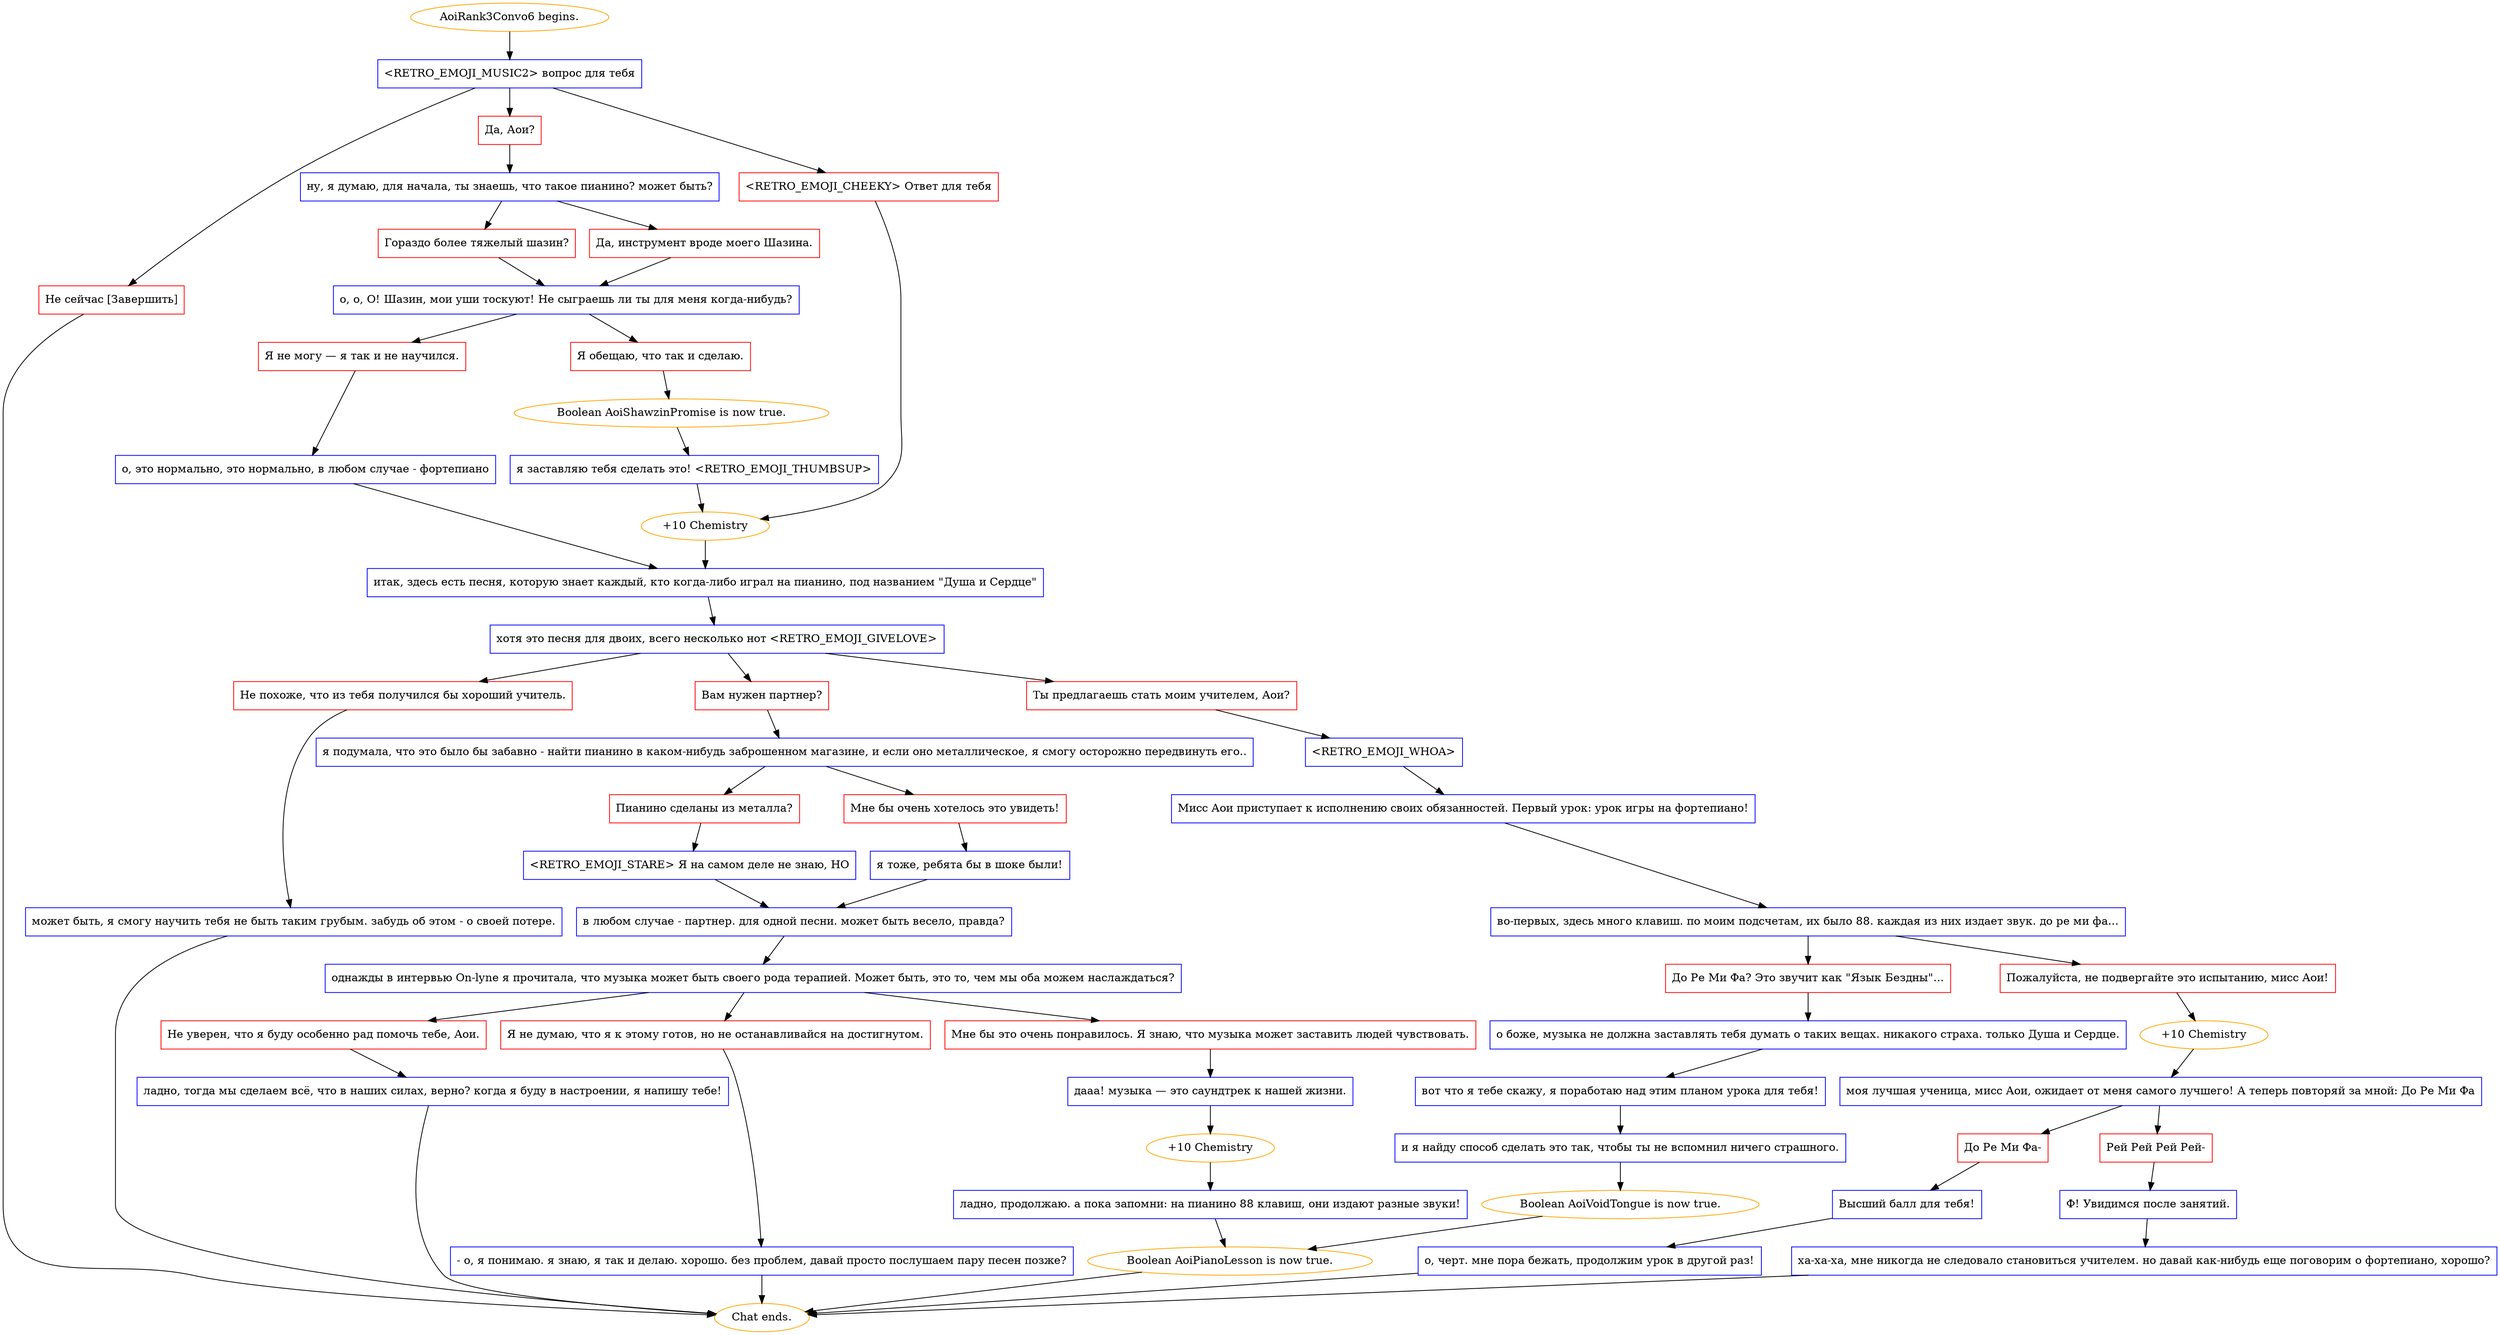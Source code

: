 digraph {
	"AoiRank3Convo6 begins." [color=orange];
		"AoiRank3Convo6 begins." -> j2664288089;
	j2664288089 [label="<RETRO_EMOJI_MUSIC2> вопрос для тебя",shape=box,color=blue];
		j2664288089 -> j1224206681;
		j2664288089 -> j289766130;
		j2664288089 -> j3159944234;
	j1224206681 [label="<RETRO_EMOJI_CHEEKY> Ответ для тебя",shape=box,color=red];
		j1224206681 -> j1836069765;
	j289766130 [label="Да, Аои?",shape=box,color=red];
		j289766130 -> j2435242153;
	j3159944234 [label="Не сейчас [Завершить]",shape=box,color=red];
		j3159944234 -> "Chat ends.";
	j1836069765 [label="+10 Chemistry",color=orange];
		j1836069765 -> j2076109188;
	j2435242153 [label="ну, я думаю, для начала, ты знаешь, что такое пианино? может быть?",shape=box,color=blue];
		j2435242153 -> j133607775;
		j2435242153 -> j1082323469;
	"Chat ends." [color=orange];
	j2076109188 [label="итак, здесь есть песня, которую знает каждый, кто когда-либо играл на пианино, под названием \"Душа и Сердце\"",shape=box,color=blue];
		j2076109188 -> j2294096937;
	j133607775 [label="Гораздо более тяжелый шазин?",shape=box,color=red];
		j133607775 -> j3356646054;
	j1082323469 [label="Да, инструмент вроде моего Шазина.",shape=box,color=red];
		j1082323469 -> j3356646054;
	j2294096937 [label="хотя это песня для двоих, всего несколько нот <RETRO_EMOJI_GIVELOVE>",shape=box,color=blue];
		j2294096937 -> j801486100;
		j2294096937 -> j1332417;
		j2294096937 -> j3144191883;
	j3356646054 [label="о, о, О! Шазин, мои уши тоскуют! Не сыграешь ли ты для меня когда-нибудь?",shape=box,color=blue];
		j3356646054 -> j3096064913;
		j3356646054 -> j223671607;
	j801486100 [label="Вам нужен партнер?",shape=box,color=red];
		j801486100 -> j3697824857;
	j1332417 [label="Ты предлагаешь стать моим учителем, Аои?",shape=box,color=red];
		j1332417 -> j3056756357;
	j3144191883 [label="Не похоже, что из тебя получился бы хороший учитель.",shape=box,color=red];
		j3144191883 -> j1965515927;
	j3096064913 [label="Я обещаю, что так и сделаю.",shape=box,color=red];
		j3096064913 -> j2163611749;
	j223671607 [label="Я не могу — я так и не научился.",shape=box,color=red];
		j223671607 -> j3699248459;
	j3697824857 [label="я подумала, что это было бы забавно - найти пианино в каком-нибудь заброшенном магазине, и если оно металлическое, я смогу осторожно передвинуть его..",shape=box,color=blue];
		j3697824857 -> j421404328;
		j3697824857 -> j362904944;
	j3056756357 [label="<RETRO_EMOJI_WHOA>",shape=box,color=blue];
		j3056756357 -> j1627169571;
	j1965515927 [label="может быть, я смогу научить тебя не быть таким грубым. забудь об этом - о своей потере.",shape=box,color=blue];
		j1965515927 -> "Chat ends.";
	j2163611749 [label="Boolean AoiShawzinPromise is now true.",color=orange];
		j2163611749 -> j3574239344;
	j3699248459 [label="о, это нормально, это нормально, в любом случае - фортепиано",shape=box,color=blue];
		j3699248459 -> j2076109188;
	j421404328 [label="Пианино сделаны из металла?",shape=box,color=red];
		j421404328 -> j4141438045;
	j362904944 [label="Мне бы очень хотелось это увидеть!",shape=box,color=red];
		j362904944 -> j835068185;
	j1627169571 [label="Мисс Аои приступает к исполнению своих обязанностей. Первый урок: урок игры на фортепиано!",shape=box,color=blue];
		j1627169571 -> j3463017954;
	j3574239344 [label="я заставляю тебя сделать это! <RETRO_EMOJI_THUMBSUP>",shape=box,color=blue];
		j3574239344 -> j1836069765;
	j4141438045 [label="<RETRO_EMOJI_STARE> Я на самом деле не знаю, НО",shape=box,color=blue];
		j4141438045 -> j2844708117;
	j835068185 [label="я тоже, ребята бы в шоке были!",shape=box,color=blue];
		j835068185 -> j2844708117;
	j3463017954 [label="во-первых, здесь много клавиш. по моим подсчетам, их было 88. каждая из них издает звук. до ре ми фа...",shape=box,color=blue];
		j3463017954 -> j2925376133;
		j3463017954 -> j1488572095;
	j2844708117 [label="в любом случае - партнер. для одной песни. может быть весело, правда?",shape=box,color=blue];
		j2844708117 -> j2568412659;
	j2925376133 [label="До Ре Ми Фа? Это звучит как \"Язык Бездны\"...",shape=box,color=red];
		j2925376133 -> j4161679277;
	j1488572095 [label="Пожалуйста, не подвергайте это испытанию, мисс Аои!",shape=box,color=red];
		j1488572095 -> j2780285339;
	j2568412659 [label="однажды в интервью On-lyne я прочитала, что музыка может быть своего рода терапией. Может быть, это то, чем мы оба можем наслаждаться?",shape=box,color=blue];
		j2568412659 -> j4229508797;
		j2568412659 -> j2246962812;
		j2568412659 -> j4002667559;
	j4161679277 [label="о боже, музыка не должна заставлять тебя думать о таких вещах. никакого страха. только Душа и Сердце.",shape=box,color=blue];
		j4161679277 -> j2765814129;
	j2780285339 [label="+10 Chemistry",color=orange];
		j2780285339 -> j348727560;
	j4229508797 [label="Я не думаю, что я к этому готов, но не останавливайся на достигнутом.",shape=box,color=red];
		j4229508797 -> j1476356022;
	j2246962812 [label="Мне бы это очень понравилось. Я знаю, что музыка может заставить людей чувствовать.",shape=box,color=red];
		j2246962812 -> j145832539;
	j4002667559 [label="Не уверен, что я буду особенно рад помочь тебе, Аои.",shape=box,color=red];
		j4002667559 -> j1210343439;
	j2765814129 [label="вот что я тебе скажу, я поработаю над этим планом урока для тебя!",shape=box,color=blue];
		j2765814129 -> j456794672;
	j348727560 [label="моя лучшая ученица, мисс Аои, ожидает от меня самого лучшего! А теперь повторяй за мной: До Ре Ми Фа",shape=box,color=blue];
		j348727560 -> j4011314051;
		j348727560 -> j462821018;
	j1476356022 [label="- о, я понимаю. я знаю, я так и делаю. хорошо. без проблем, давай просто послушаем пару песен позже?",shape=box,color=blue];
		j1476356022 -> "Chat ends.";
	j145832539 [label="дааа! музыка — это саундтрек к нашей жизни.",shape=box,color=blue];
		j145832539 -> j374924580;
	j1210343439 [label="ладно, тогда мы сделаем всё, что в наших силах, верно? когда я буду в настроении, я напишу тебе!",shape=box,color=blue];
		j1210343439 -> "Chat ends.";
	j456794672 [label="и я найду способ сделать это так, чтобы ты не вспомнил ничего страшного.",shape=box,color=blue];
		j456794672 -> j1862575777;
	j4011314051 [label="До Ре Ми Фа-",shape=box,color=red];
		j4011314051 -> j4113038926;
	j462821018 [label="Рей Рей Рей Рей-",shape=box,color=red];
		j462821018 -> j3108633745;
	j374924580 [label="+10 Chemistry",color=orange];
		j374924580 -> j2978316504;
	j1862575777 [label="Boolean AoiVoidTongue is now true.",color=orange];
		j1862575777 -> j553992355;
	j4113038926 [label="Высший балл для тебя!",shape=box,color=blue];
		j4113038926 -> j4197139865;
	j3108633745 [label="Ф! Увидимся после занятий.",shape=box,color=blue];
		j3108633745 -> j995107694;
	j2978316504 [label="ладно, продолжаю. а пока запомни: на пианино 88 клавиш, они издают разные звуки!",shape=box,color=blue];
		j2978316504 -> j553992355;
	j553992355 [label="Boolean AoiPianoLesson is now true.",color=orange];
		j553992355 -> "Chat ends.";
	j4197139865 [label="о, черт. мне пора бежать, продолжим урок в другой раз!",shape=box,color=blue];
		j4197139865 -> "Chat ends.";
	j995107694 [label="ха-ха-ха, мне никогда не следовало становиться учителем. но давай как-нибудь еще поговорим о фортепиано, хорошо?",shape=box,color=blue];
		j995107694 -> "Chat ends.";
}